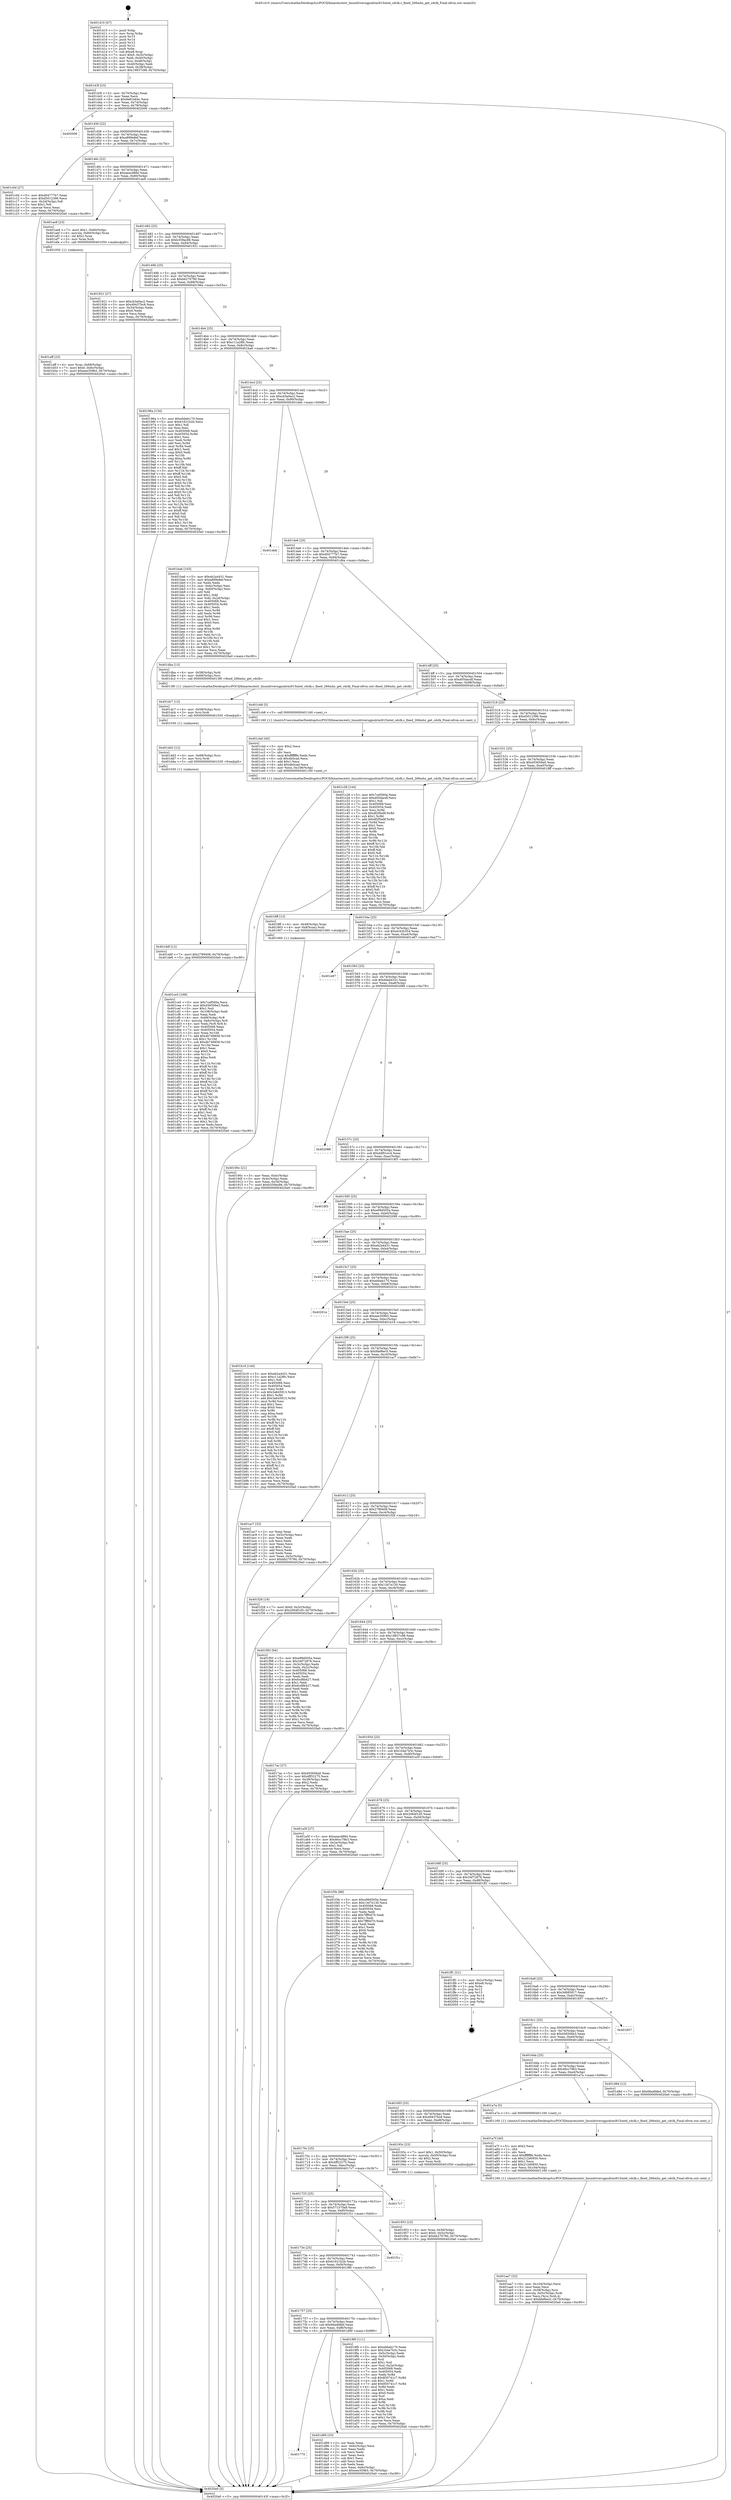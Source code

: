 digraph "0x401410" {
  label = "0x401410 (/mnt/c/Users/mathe/Desktop/tcc/POCII/binaries/extr_linuxdriversgpudrmi915intel_cdclk.c_fixed_266mhz_get_cdclk_Final-ollvm.out::main(0))"
  labelloc = "t"
  node[shape=record]

  Entry [label="",width=0.3,height=0.3,shape=circle,fillcolor=black,style=filled]
  "0x40143f" [label="{
     0x40143f [23]\l
     | [instrs]\l
     &nbsp;&nbsp;0x40143f \<+3\>: mov -0x70(%rbp),%eax\l
     &nbsp;&nbsp;0x401442 \<+2\>: mov %eax,%ecx\l
     &nbsp;&nbsp;0x401444 \<+6\>: sub $0x9e81b64c,%ecx\l
     &nbsp;&nbsp;0x40144a \<+3\>: mov %eax,-0x74(%rbp)\l
     &nbsp;&nbsp;0x40144d \<+3\>: mov %ecx,-0x78(%rbp)\l
     &nbsp;&nbsp;0x401450 \<+6\>: je 0000000000402006 \<main+0xbf6\>\l
  }"]
  "0x402006" [label="{
     0x402006\l
  }", style=dashed]
  "0x401456" [label="{
     0x401456 [22]\l
     | [instrs]\l
     &nbsp;&nbsp;0x401456 \<+5\>: jmp 000000000040145b \<main+0x4b\>\l
     &nbsp;&nbsp;0x40145b \<+3\>: mov -0x74(%rbp),%eax\l
     &nbsp;&nbsp;0x40145e \<+5\>: sub $0xa899e8ef,%eax\l
     &nbsp;&nbsp;0x401463 \<+3\>: mov %eax,-0x7c(%rbp)\l
     &nbsp;&nbsp;0x401466 \<+6\>: je 0000000000401c0d \<main+0x7fd\>\l
  }"]
  Exit [label="",width=0.3,height=0.3,shape=circle,fillcolor=black,style=filled,peripheries=2]
  "0x401c0d" [label="{
     0x401c0d [27]\l
     | [instrs]\l
     &nbsp;&nbsp;0x401c0d \<+5\>: mov $0xd04777b7,%eax\l
     &nbsp;&nbsp;0x401c12 \<+5\>: mov $0xd5012396,%ecx\l
     &nbsp;&nbsp;0x401c17 \<+3\>: mov -0x2d(%rbp),%dl\l
     &nbsp;&nbsp;0x401c1a \<+3\>: test $0x1,%dl\l
     &nbsp;&nbsp;0x401c1d \<+3\>: cmovne %ecx,%eax\l
     &nbsp;&nbsp;0x401c20 \<+3\>: mov %eax,-0x70(%rbp)\l
     &nbsp;&nbsp;0x401c23 \<+5\>: jmp 00000000004020a0 \<main+0xc90\>\l
  }"]
  "0x40146c" [label="{
     0x40146c [22]\l
     | [instrs]\l
     &nbsp;&nbsp;0x40146c \<+5\>: jmp 0000000000401471 \<main+0x61\>\l
     &nbsp;&nbsp;0x401471 \<+3\>: mov -0x74(%rbp),%eax\l
     &nbsp;&nbsp;0x401474 \<+5\>: sub $0xaeacd884,%eax\l
     &nbsp;&nbsp;0x401479 \<+3\>: mov %eax,-0x80(%rbp)\l
     &nbsp;&nbsp;0x40147c \<+6\>: je 0000000000401ae8 \<main+0x6d8\>\l
  }"]
  "0x401ddf" [label="{
     0x401ddf [12]\l
     | [instrs]\l
     &nbsp;&nbsp;0x401ddf \<+7\>: movl $0x2789408,-0x70(%rbp)\l
     &nbsp;&nbsp;0x401de6 \<+5\>: jmp 00000000004020a0 \<main+0xc90\>\l
  }"]
  "0x401ae8" [label="{
     0x401ae8 [23]\l
     | [instrs]\l
     &nbsp;&nbsp;0x401ae8 \<+7\>: movl $0x1,-0x60(%rbp)\l
     &nbsp;&nbsp;0x401aef \<+4\>: movslq -0x60(%rbp),%rax\l
     &nbsp;&nbsp;0x401af3 \<+4\>: shl $0x2,%rax\l
     &nbsp;&nbsp;0x401af7 \<+3\>: mov %rax,%rdi\l
     &nbsp;&nbsp;0x401afa \<+5\>: call 0000000000401050 \<malloc@plt\>\l
     | [calls]\l
     &nbsp;&nbsp;0x401050 \{1\} (unknown)\l
  }"]
  "0x401482" [label="{
     0x401482 [25]\l
     | [instrs]\l
     &nbsp;&nbsp;0x401482 \<+5\>: jmp 0000000000401487 \<main+0x77\>\l
     &nbsp;&nbsp;0x401487 \<+3\>: mov -0x74(%rbp),%eax\l
     &nbsp;&nbsp;0x40148a \<+5\>: sub $0xb359ac86,%eax\l
     &nbsp;&nbsp;0x40148f \<+6\>: mov %eax,-0x84(%rbp)\l
     &nbsp;&nbsp;0x401495 \<+6\>: je 0000000000401921 \<main+0x511\>\l
  }"]
  "0x401dd3" [label="{
     0x401dd3 [12]\l
     | [instrs]\l
     &nbsp;&nbsp;0x401dd3 \<+4\>: mov -0x68(%rbp),%rsi\l
     &nbsp;&nbsp;0x401dd7 \<+3\>: mov %rsi,%rdi\l
     &nbsp;&nbsp;0x401dda \<+5\>: call 0000000000401030 \<free@plt\>\l
     | [calls]\l
     &nbsp;&nbsp;0x401030 \{1\} (unknown)\l
  }"]
  "0x401921" [label="{
     0x401921 [27]\l
     | [instrs]\l
     &nbsp;&nbsp;0x401921 \<+5\>: mov $0xcb3a0ac2,%eax\l
     &nbsp;&nbsp;0x401926 \<+5\>: mov $0x49437bc8,%ecx\l
     &nbsp;&nbsp;0x40192b \<+3\>: mov -0x34(%rbp),%edx\l
     &nbsp;&nbsp;0x40192e \<+3\>: cmp $0x0,%edx\l
     &nbsp;&nbsp;0x401931 \<+3\>: cmove %ecx,%eax\l
     &nbsp;&nbsp;0x401934 \<+3\>: mov %eax,-0x70(%rbp)\l
     &nbsp;&nbsp;0x401937 \<+5\>: jmp 00000000004020a0 \<main+0xc90\>\l
  }"]
  "0x40149b" [label="{
     0x40149b [25]\l
     | [instrs]\l
     &nbsp;&nbsp;0x40149b \<+5\>: jmp 00000000004014a0 \<main+0x90\>\l
     &nbsp;&nbsp;0x4014a0 \<+3\>: mov -0x74(%rbp),%eax\l
     &nbsp;&nbsp;0x4014a3 \<+5\>: sub $0xbb270780,%eax\l
     &nbsp;&nbsp;0x4014a8 \<+6\>: mov %eax,-0x88(%rbp)\l
     &nbsp;&nbsp;0x4014ae \<+6\>: je 000000000040196a \<main+0x55a\>\l
  }"]
  "0x401dc7" [label="{
     0x401dc7 [12]\l
     | [instrs]\l
     &nbsp;&nbsp;0x401dc7 \<+4\>: mov -0x58(%rbp),%rsi\l
     &nbsp;&nbsp;0x401dcb \<+3\>: mov %rsi,%rdi\l
     &nbsp;&nbsp;0x401dce \<+5\>: call 0000000000401030 \<free@plt\>\l
     | [calls]\l
     &nbsp;&nbsp;0x401030 \{1\} (unknown)\l
  }"]
  "0x40196a" [label="{
     0x40196a [134]\l
     | [instrs]\l
     &nbsp;&nbsp;0x40196a \<+5\>: mov $0xebbeb170,%eax\l
     &nbsp;&nbsp;0x40196f \<+5\>: mov $0x61621b2b,%ecx\l
     &nbsp;&nbsp;0x401974 \<+2\>: mov $0x1,%dl\l
     &nbsp;&nbsp;0x401976 \<+2\>: xor %esi,%esi\l
     &nbsp;&nbsp;0x401978 \<+7\>: mov 0x405068,%edi\l
     &nbsp;&nbsp;0x40197f \<+8\>: mov 0x405054,%r8d\l
     &nbsp;&nbsp;0x401987 \<+3\>: sub $0x1,%esi\l
     &nbsp;&nbsp;0x40198a \<+3\>: mov %edi,%r9d\l
     &nbsp;&nbsp;0x40198d \<+3\>: add %esi,%r9d\l
     &nbsp;&nbsp;0x401990 \<+4\>: imul %r9d,%edi\l
     &nbsp;&nbsp;0x401994 \<+3\>: and $0x1,%edi\l
     &nbsp;&nbsp;0x401997 \<+3\>: cmp $0x0,%edi\l
     &nbsp;&nbsp;0x40199a \<+4\>: sete %r10b\l
     &nbsp;&nbsp;0x40199e \<+4\>: cmp $0xa,%r8d\l
     &nbsp;&nbsp;0x4019a2 \<+4\>: setl %r11b\l
     &nbsp;&nbsp;0x4019a6 \<+3\>: mov %r10b,%bl\l
     &nbsp;&nbsp;0x4019a9 \<+3\>: xor $0xff,%bl\l
     &nbsp;&nbsp;0x4019ac \<+3\>: mov %r11b,%r14b\l
     &nbsp;&nbsp;0x4019af \<+4\>: xor $0xff,%r14b\l
     &nbsp;&nbsp;0x4019b3 \<+3\>: xor $0x0,%dl\l
     &nbsp;&nbsp;0x4019b6 \<+3\>: mov %bl,%r15b\l
     &nbsp;&nbsp;0x4019b9 \<+4\>: and $0x0,%r15b\l
     &nbsp;&nbsp;0x4019bd \<+3\>: and %dl,%r10b\l
     &nbsp;&nbsp;0x4019c0 \<+3\>: mov %r14b,%r12b\l
     &nbsp;&nbsp;0x4019c3 \<+4\>: and $0x0,%r12b\l
     &nbsp;&nbsp;0x4019c7 \<+3\>: and %dl,%r11b\l
     &nbsp;&nbsp;0x4019ca \<+3\>: or %r10b,%r15b\l
     &nbsp;&nbsp;0x4019cd \<+3\>: or %r11b,%r12b\l
     &nbsp;&nbsp;0x4019d0 \<+3\>: xor %r12b,%r15b\l
     &nbsp;&nbsp;0x4019d3 \<+3\>: or %r14b,%bl\l
     &nbsp;&nbsp;0x4019d6 \<+3\>: xor $0xff,%bl\l
     &nbsp;&nbsp;0x4019d9 \<+3\>: or $0x0,%dl\l
     &nbsp;&nbsp;0x4019dc \<+2\>: and %dl,%bl\l
     &nbsp;&nbsp;0x4019de \<+3\>: or %bl,%r15b\l
     &nbsp;&nbsp;0x4019e1 \<+4\>: test $0x1,%r15b\l
     &nbsp;&nbsp;0x4019e5 \<+3\>: cmovne %ecx,%eax\l
     &nbsp;&nbsp;0x4019e8 \<+3\>: mov %eax,-0x70(%rbp)\l
     &nbsp;&nbsp;0x4019eb \<+5\>: jmp 00000000004020a0 \<main+0xc90\>\l
  }"]
  "0x4014b4" [label="{
     0x4014b4 [25]\l
     | [instrs]\l
     &nbsp;&nbsp;0x4014b4 \<+5\>: jmp 00000000004014b9 \<main+0xa9\>\l
     &nbsp;&nbsp;0x4014b9 \<+3\>: mov -0x74(%rbp),%eax\l
     &nbsp;&nbsp;0x4014bc \<+5\>: sub $0xc11a28fc,%eax\l
     &nbsp;&nbsp;0x4014c1 \<+6\>: mov %eax,-0x8c(%rbp)\l
     &nbsp;&nbsp;0x4014c7 \<+6\>: je 0000000000401ba6 \<main+0x796\>\l
  }"]
  "0x401770" [label="{
     0x401770\l
  }", style=dashed]
  "0x401ba6" [label="{
     0x401ba6 [103]\l
     | [instrs]\l
     &nbsp;&nbsp;0x401ba6 \<+5\>: mov $0xeb2a4431,%eax\l
     &nbsp;&nbsp;0x401bab \<+5\>: mov $0xa899e8ef,%ecx\l
     &nbsp;&nbsp;0x401bb0 \<+2\>: xor %edx,%edx\l
     &nbsp;&nbsp;0x401bb2 \<+3\>: mov -0x6c(%rbp),%esi\l
     &nbsp;&nbsp;0x401bb5 \<+3\>: cmp -0x60(%rbp),%esi\l
     &nbsp;&nbsp;0x401bb8 \<+4\>: setl %dil\l
     &nbsp;&nbsp;0x401bbc \<+4\>: and $0x1,%dil\l
     &nbsp;&nbsp;0x401bc0 \<+4\>: mov %dil,-0x2d(%rbp)\l
     &nbsp;&nbsp;0x401bc4 \<+7\>: mov 0x405068,%esi\l
     &nbsp;&nbsp;0x401bcb \<+8\>: mov 0x405054,%r8d\l
     &nbsp;&nbsp;0x401bd3 \<+3\>: sub $0x1,%edx\l
     &nbsp;&nbsp;0x401bd6 \<+3\>: mov %esi,%r9d\l
     &nbsp;&nbsp;0x401bd9 \<+3\>: add %edx,%r9d\l
     &nbsp;&nbsp;0x401bdc \<+4\>: imul %r9d,%esi\l
     &nbsp;&nbsp;0x401be0 \<+3\>: and $0x1,%esi\l
     &nbsp;&nbsp;0x401be3 \<+3\>: cmp $0x0,%esi\l
     &nbsp;&nbsp;0x401be6 \<+4\>: sete %dil\l
     &nbsp;&nbsp;0x401bea \<+4\>: cmp $0xa,%r8d\l
     &nbsp;&nbsp;0x401bee \<+4\>: setl %r10b\l
     &nbsp;&nbsp;0x401bf2 \<+3\>: mov %dil,%r11b\l
     &nbsp;&nbsp;0x401bf5 \<+3\>: and %r10b,%r11b\l
     &nbsp;&nbsp;0x401bf8 \<+3\>: xor %r10b,%dil\l
     &nbsp;&nbsp;0x401bfb \<+3\>: or %dil,%r11b\l
     &nbsp;&nbsp;0x401bfe \<+4\>: test $0x1,%r11b\l
     &nbsp;&nbsp;0x401c02 \<+3\>: cmovne %ecx,%eax\l
     &nbsp;&nbsp;0x401c05 \<+3\>: mov %eax,-0x70(%rbp)\l
     &nbsp;&nbsp;0x401c08 \<+5\>: jmp 00000000004020a0 \<main+0xc90\>\l
  }"]
  "0x4014cd" [label="{
     0x4014cd [25]\l
     | [instrs]\l
     &nbsp;&nbsp;0x4014cd \<+5\>: jmp 00000000004014d2 \<main+0xc2\>\l
     &nbsp;&nbsp;0x4014d2 \<+3\>: mov -0x74(%rbp),%eax\l
     &nbsp;&nbsp;0x4014d5 \<+5\>: sub $0xcb3a0ac2,%eax\l
     &nbsp;&nbsp;0x4014da \<+6\>: mov %eax,-0x90(%rbp)\l
     &nbsp;&nbsp;0x4014e0 \<+6\>: je 0000000000401deb \<main+0x9db\>\l
  }"]
  "0x401d99" [label="{
     0x401d99 [33]\l
     | [instrs]\l
     &nbsp;&nbsp;0x401d99 \<+2\>: xor %eax,%eax\l
     &nbsp;&nbsp;0x401d9b \<+3\>: mov -0x6c(%rbp),%ecx\l
     &nbsp;&nbsp;0x401d9e \<+2\>: mov %eax,%edx\l
     &nbsp;&nbsp;0x401da0 \<+2\>: sub %ecx,%edx\l
     &nbsp;&nbsp;0x401da2 \<+2\>: mov %eax,%ecx\l
     &nbsp;&nbsp;0x401da4 \<+3\>: sub $0x1,%ecx\l
     &nbsp;&nbsp;0x401da7 \<+2\>: add %ecx,%edx\l
     &nbsp;&nbsp;0x401da9 \<+2\>: sub %edx,%eax\l
     &nbsp;&nbsp;0x401dab \<+3\>: mov %eax,-0x6c(%rbp)\l
     &nbsp;&nbsp;0x401dae \<+7\>: movl $0xeee359b5,-0x70(%rbp)\l
     &nbsp;&nbsp;0x401db5 \<+5\>: jmp 00000000004020a0 \<main+0xc90\>\l
  }"]
  "0x401deb" [label="{
     0x401deb\l
  }", style=dashed]
  "0x4014e6" [label="{
     0x4014e6 [25]\l
     | [instrs]\l
     &nbsp;&nbsp;0x4014e6 \<+5\>: jmp 00000000004014eb \<main+0xdb\>\l
     &nbsp;&nbsp;0x4014eb \<+3\>: mov -0x74(%rbp),%eax\l
     &nbsp;&nbsp;0x4014ee \<+5\>: sub $0xd04777b7,%eax\l
     &nbsp;&nbsp;0x4014f3 \<+6\>: mov %eax,-0x94(%rbp)\l
     &nbsp;&nbsp;0x4014f9 \<+6\>: je 0000000000401dba \<main+0x9aa\>\l
  }"]
  "0x401ce5" [label="{
     0x401ce5 [168]\l
     | [instrs]\l
     &nbsp;&nbsp;0x401ce5 \<+5\>: mov $0x7cef560a,%ecx\l
     &nbsp;&nbsp;0x401cea \<+5\>: mov $0x456506e3,%edx\l
     &nbsp;&nbsp;0x401cef \<+3\>: mov $0x1,%sil\l
     &nbsp;&nbsp;0x401cf2 \<+6\>: mov -0x108(%rbp),%edi\l
     &nbsp;&nbsp;0x401cf8 \<+3\>: imul %eax,%edi\l
     &nbsp;&nbsp;0x401cfb \<+4\>: mov -0x68(%rbp),%r8\l
     &nbsp;&nbsp;0x401cff \<+4\>: movslq -0x6c(%rbp),%r9\l
     &nbsp;&nbsp;0x401d03 \<+4\>: mov %edi,(%r8,%r9,4)\l
     &nbsp;&nbsp;0x401d07 \<+7\>: mov 0x405068,%eax\l
     &nbsp;&nbsp;0x401d0e \<+7\>: mov 0x405054,%edi\l
     &nbsp;&nbsp;0x401d15 \<+3\>: mov %eax,%r10d\l
     &nbsp;&nbsp;0x401d18 \<+7\>: add $0x4b749858,%r10d\l
     &nbsp;&nbsp;0x401d1f \<+4\>: sub $0x1,%r10d\l
     &nbsp;&nbsp;0x401d23 \<+7\>: sub $0x4b749858,%r10d\l
     &nbsp;&nbsp;0x401d2a \<+4\>: imul %r10d,%eax\l
     &nbsp;&nbsp;0x401d2e \<+3\>: and $0x1,%eax\l
     &nbsp;&nbsp;0x401d31 \<+3\>: cmp $0x0,%eax\l
     &nbsp;&nbsp;0x401d34 \<+4\>: sete %r11b\l
     &nbsp;&nbsp;0x401d38 \<+3\>: cmp $0xa,%edi\l
     &nbsp;&nbsp;0x401d3b \<+3\>: setl %bl\l
     &nbsp;&nbsp;0x401d3e \<+3\>: mov %r11b,%r14b\l
     &nbsp;&nbsp;0x401d41 \<+4\>: xor $0xff,%r14b\l
     &nbsp;&nbsp;0x401d45 \<+3\>: mov %bl,%r15b\l
     &nbsp;&nbsp;0x401d48 \<+4\>: xor $0xff,%r15b\l
     &nbsp;&nbsp;0x401d4c \<+4\>: xor $0x1,%sil\l
     &nbsp;&nbsp;0x401d50 \<+3\>: mov %r14b,%r12b\l
     &nbsp;&nbsp;0x401d53 \<+4\>: and $0xff,%r12b\l
     &nbsp;&nbsp;0x401d57 \<+3\>: and %sil,%r11b\l
     &nbsp;&nbsp;0x401d5a \<+3\>: mov %r15b,%r13b\l
     &nbsp;&nbsp;0x401d5d \<+4\>: and $0xff,%r13b\l
     &nbsp;&nbsp;0x401d61 \<+3\>: and %sil,%bl\l
     &nbsp;&nbsp;0x401d64 \<+3\>: or %r11b,%r12b\l
     &nbsp;&nbsp;0x401d67 \<+3\>: or %bl,%r13b\l
     &nbsp;&nbsp;0x401d6a \<+3\>: xor %r13b,%r12b\l
     &nbsp;&nbsp;0x401d6d \<+3\>: or %r15b,%r14b\l
     &nbsp;&nbsp;0x401d70 \<+4\>: xor $0xff,%r14b\l
     &nbsp;&nbsp;0x401d74 \<+4\>: or $0x1,%sil\l
     &nbsp;&nbsp;0x401d78 \<+3\>: and %sil,%r14b\l
     &nbsp;&nbsp;0x401d7b \<+3\>: or %r14b,%r12b\l
     &nbsp;&nbsp;0x401d7e \<+4\>: test $0x1,%r12b\l
     &nbsp;&nbsp;0x401d82 \<+3\>: cmovne %edx,%ecx\l
     &nbsp;&nbsp;0x401d85 \<+3\>: mov %ecx,-0x70(%rbp)\l
     &nbsp;&nbsp;0x401d88 \<+5\>: jmp 00000000004020a0 \<main+0xc90\>\l
  }"]
  "0x401dba" [label="{
     0x401dba [13]\l
     | [instrs]\l
     &nbsp;&nbsp;0x401dba \<+4\>: mov -0x58(%rbp),%rdi\l
     &nbsp;&nbsp;0x401dbe \<+4\>: mov -0x68(%rbp),%rsi\l
     &nbsp;&nbsp;0x401dc2 \<+5\>: call 00000000004013f0 \<fixed_266mhz_get_cdclk\>\l
     | [calls]\l
     &nbsp;&nbsp;0x4013f0 \{1\} (/mnt/c/Users/mathe/Desktop/tcc/POCII/binaries/extr_linuxdriversgpudrmi915intel_cdclk.c_fixed_266mhz_get_cdclk_Final-ollvm.out::fixed_266mhz_get_cdclk)\l
  }"]
  "0x4014ff" [label="{
     0x4014ff [25]\l
     | [instrs]\l
     &nbsp;&nbsp;0x4014ff \<+5\>: jmp 0000000000401504 \<main+0xf4\>\l
     &nbsp;&nbsp;0x401504 \<+3\>: mov -0x74(%rbp),%eax\l
     &nbsp;&nbsp;0x401507 \<+5\>: sub $0xd05dacdf,%eax\l
     &nbsp;&nbsp;0x40150c \<+6\>: mov %eax,-0x98(%rbp)\l
     &nbsp;&nbsp;0x401512 \<+6\>: je 0000000000401cb8 \<main+0x8a8\>\l
  }"]
  "0x401cbd" [label="{
     0x401cbd [40]\l
     | [instrs]\l
     &nbsp;&nbsp;0x401cbd \<+5\>: mov $0x2,%ecx\l
     &nbsp;&nbsp;0x401cc2 \<+1\>: cltd\l
     &nbsp;&nbsp;0x401cc3 \<+2\>: idiv %ecx\l
     &nbsp;&nbsp;0x401cc5 \<+6\>: imul $0xfffffffe,%edx,%ecx\l
     &nbsp;&nbsp;0x401ccb \<+6\>: sub $0x4b0cad,%ecx\l
     &nbsp;&nbsp;0x401cd1 \<+3\>: add $0x1,%ecx\l
     &nbsp;&nbsp;0x401cd4 \<+6\>: add $0x4b0cad,%ecx\l
     &nbsp;&nbsp;0x401cda \<+6\>: mov %ecx,-0x108(%rbp)\l
     &nbsp;&nbsp;0x401ce0 \<+5\>: call 0000000000401160 \<next_i\>\l
     | [calls]\l
     &nbsp;&nbsp;0x401160 \{1\} (/mnt/c/Users/mathe/Desktop/tcc/POCII/binaries/extr_linuxdriversgpudrmi915intel_cdclk.c_fixed_266mhz_get_cdclk_Final-ollvm.out::next_i)\l
  }"]
  "0x401cb8" [label="{
     0x401cb8 [5]\l
     | [instrs]\l
     &nbsp;&nbsp;0x401cb8 \<+5\>: call 0000000000401160 \<next_i\>\l
     | [calls]\l
     &nbsp;&nbsp;0x401160 \{1\} (/mnt/c/Users/mathe/Desktop/tcc/POCII/binaries/extr_linuxdriversgpudrmi915intel_cdclk.c_fixed_266mhz_get_cdclk_Final-ollvm.out::next_i)\l
  }"]
  "0x401518" [label="{
     0x401518 [25]\l
     | [instrs]\l
     &nbsp;&nbsp;0x401518 \<+5\>: jmp 000000000040151d \<main+0x10d\>\l
     &nbsp;&nbsp;0x40151d \<+3\>: mov -0x74(%rbp),%eax\l
     &nbsp;&nbsp;0x401520 \<+5\>: sub $0xd5012396,%eax\l
     &nbsp;&nbsp;0x401525 \<+6\>: mov %eax,-0x9c(%rbp)\l
     &nbsp;&nbsp;0x40152b \<+6\>: je 0000000000401c28 \<main+0x818\>\l
  }"]
  "0x401aff" [label="{
     0x401aff [23]\l
     | [instrs]\l
     &nbsp;&nbsp;0x401aff \<+4\>: mov %rax,-0x68(%rbp)\l
     &nbsp;&nbsp;0x401b03 \<+7\>: movl $0x0,-0x6c(%rbp)\l
     &nbsp;&nbsp;0x401b0a \<+7\>: movl $0xeee359b5,-0x70(%rbp)\l
     &nbsp;&nbsp;0x401b11 \<+5\>: jmp 00000000004020a0 \<main+0xc90\>\l
  }"]
  "0x401c28" [label="{
     0x401c28 [144]\l
     | [instrs]\l
     &nbsp;&nbsp;0x401c28 \<+5\>: mov $0x7cef560a,%eax\l
     &nbsp;&nbsp;0x401c2d \<+5\>: mov $0xd05dacdf,%ecx\l
     &nbsp;&nbsp;0x401c32 \<+2\>: mov $0x1,%dl\l
     &nbsp;&nbsp;0x401c34 \<+7\>: mov 0x405068,%esi\l
     &nbsp;&nbsp;0x401c3b \<+7\>: mov 0x405054,%edi\l
     &nbsp;&nbsp;0x401c42 \<+3\>: mov %esi,%r8d\l
     &nbsp;&nbsp;0x401c45 \<+7\>: sub $0xdf2f0a9f,%r8d\l
     &nbsp;&nbsp;0x401c4c \<+4\>: sub $0x1,%r8d\l
     &nbsp;&nbsp;0x401c50 \<+7\>: add $0xdf2f0a9f,%r8d\l
     &nbsp;&nbsp;0x401c57 \<+4\>: imul %r8d,%esi\l
     &nbsp;&nbsp;0x401c5b \<+3\>: and $0x1,%esi\l
     &nbsp;&nbsp;0x401c5e \<+3\>: cmp $0x0,%esi\l
     &nbsp;&nbsp;0x401c61 \<+4\>: sete %r9b\l
     &nbsp;&nbsp;0x401c65 \<+3\>: cmp $0xa,%edi\l
     &nbsp;&nbsp;0x401c68 \<+4\>: setl %r10b\l
     &nbsp;&nbsp;0x401c6c \<+3\>: mov %r9b,%r11b\l
     &nbsp;&nbsp;0x401c6f \<+4\>: xor $0xff,%r11b\l
     &nbsp;&nbsp;0x401c73 \<+3\>: mov %r10b,%bl\l
     &nbsp;&nbsp;0x401c76 \<+3\>: xor $0xff,%bl\l
     &nbsp;&nbsp;0x401c79 \<+3\>: xor $0x0,%dl\l
     &nbsp;&nbsp;0x401c7c \<+3\>: mov %r11b,%r14b\l
     &nbsp;&nbsp;0x401c7f \<+4\>: and $0x0,%r14b\l
     &nbsp;&nbsp;0x401c83 \<+3\>: and %dl,%r9b\l
     &nbsp;&nbsp;0x401c86 \<+3\>: mov %bl,%r15b\l
     &nbsp;&nbsp;0x401c89 \<+4\>: and $0x0,%r15b\l
     &nbsp;&nbsp;0x401c8d \<+3\>: and %dl,%r10b\l
     &nbsp;&nbsp;0x401c90 \<+3\>: or %r9b,%r14b\l
     &nbsp;&nbsp;0x401c93 \<+3\>: or %r10b,%r15b\l
     &nbsp;&nbsp;0x401c96 \<+3\>: xor %r15b,%r14b\l
     &nbsp;&nbsp;0x401c99 \<+3\>: or %bl,%r11b\l
     &nbsp;&nbsp;0x401c9c \<+4\>: xor $0xff,%r11b\l
     &nbsp;&nbsp;0x401ca0 \<+3\>: or $0x0,%dl\l
     &nbsp;&nbsp;0x401ca3 \<+3\>: and %dl,%r11b\l
     &nbsp;&nbsp;0x401ca6 \<+3\>: or %r11b,%r14b\l
     &nbsp;&nbsp;0x401ca9 \<+4\>: test $0x1,%r14b\l
     &nbsp;&nbsp;0x401cad \<+3\>: cmovne %ecx,%eax\l
     &nbsp;&nbsp;0x401cb0 \<+3\>: mov %eax,-0x70(%rbp)\l
     &nbsp;&nbsp;0x401cb3 \<+5\>: jmp 00000000004020a0 \<main+0xc90\>\l
  }"]
  "0x401531" [label="{
     0x401531 [25]\l
     | [instrs]\l
     &nbsp;&nbsp;0x401531 \<+5\>: jmp 0000000000401536 \<main+0x126\>\l
     &nbsp;&nbsp;0x401536 \<+3\>: mov -0x74(%rbp),%eax\l
     &nbsp;&nbsp;0x401539 \<+5\>: sub $0xd55656a0,%eax\l
     &nbsp;&nbsp;0x40153e \<+6\>: mov %eax,-0xa0(%rbp)\l
     &nbsp;&nbsp;0x401544 \<+6\>: je 00000000004018ff \<main+0x4ef\>\l
  }"]
  "0x401aa7" [label="{
     0x401aa7 [32]\l
     | [instrs]\l
     &nbsp;&nbsp;0x401aa7 \<+6\>: mov -0x104(%rbp),%ecx\l
     &nbsp;&nbsp;0x401aad \<+3\>: imul %eax,%ecx\l
     &nbsp;&nbsp;0x401ab0 \<+4\>: mov -0x58(%rbp),%rsi\l
     &nbsp;&nbsp;0x401ab4 \<+4\>: movslq -0x5c(%rbp),%rdi\l
     &nbsp;&nbsp;0x401ab8 \<+3\>: mov %ecx,(%rsi,%rdi,4)\l
     &nbsp;&nbsp;0x401abb \<+7\>: movl $0xfdef6ec5,-0x70(%rbp)\l
     &nbsp;&nbsp;0x401ac2 \<+5\>: jmp 00000000004020a0 \<main+0xc90\>\l
  }"]
  "0x4018ff" [label="{
     0x4018ff [13]\l
     | [instrs]\l
     &nbsp;&nbsp;0x4018ff \<+4\>: mov -0x48(%rbp),%rax\l
     &nbsp;&nbsp;0x401903 \<+4\>: mov 0x8(%rax),%rdi\l
     &nbsp;&nbsp;0x401907 \<+5\>: call 0000000000401060 \<atoi@plt\>\l
     | [calls]\l
     &nbsp;&nbsp;0x401060 \{1\} (unknown)\l
  }"]
  "0x40154a" [label="{
     0x40154a [25]\l
     | [instrs]\l
     &nbsp;&nbsp;0x40154a \<+5\>: jmp 000000000040154f \<main+0x13f\>\l
     &nbsp;&nbsp;0x40154f \<+3\>: mov -0x74(%rbp),%eax\l
     &nbsp;&nbsp;0x401552 \<+5\>: sub $0xdc42b354,%eax\l
     &nbsp;&nbsp;0x401557 \<+6\>: mov %eax,-0xa4(%rbp)\l
     &nbsp;&nbsp;0x40155d \<+6\>: je 0000000000401e87 \<main+0xa77\>\l
  }"]
  "0x401a7f" [label="{
     0x401a7f [40]\l
     | [instrs]\l
     &nbsp;&nbsp;0x401a7f \<+5\>: mov $0x2,%ecx\l
     &nbsp;&nbsp;0x401a84 \<+1\>: cltd\l
     &nbsp;&nbsp;0x401a85 \<+2\>: idiv %ecx\l
     &nbsp;&nbsp;0x401a87 \<+6\>: imul $0xfffffffe,%edx,%ecx\l
     &nbsp;&nbsp;0x401a8d \<+6\>: sub $0x212d0950,%ecx\l
     &nbsp;&nbsp;0x401a93 \<+3\>: add $0x1,%ecx\l
     &nbsp;&nbsp;0x401a96 \<+6\>: add $0x212d0950,%ecx\l
     &nbsp;&nbsp;0x401a9c \<+6\>: mov %ecx,-0x104(%rbp)\l
     &nbsp;&nbsp;0x401aa2 \<+5\>: call 0000000000401160 \<next_i\>\l
     | [calls]\l
     &nbsp;&nbsp;0x401160 \{1\} (/mnt/c/Users/mathe/Desktop/tcc/POCII/binaries/extr_linuxdriversgpudrmi915intel_cdclk.c_fixed_266mhz_get_cdclk_Final-ollvm.out::next_i)\l
  }"]
  "0x401e87" [label="{
     0x401e87\l
  }", style=dashed]
  "0x401563" [label="{
     0x401563 [25]\l
     | [instrs]\l
     &nbsp;&nbsp;0x401563 \<+5\>: jmp 0000000000401568 \<main+0x158\>\l
     &nbsp;&nbsp;0x401568 \<+3\>: mov -0x74(%rbp),%eax\l
     &nbsp;&nbsp;0x40156b \<+5\>: sub $0xddab432c,%eax\l
     &nbsp;&nbsp;0x401570 \<+6\>: mov %eax,-0xa8(%rbp)\l
     &nbsp;&nbsp;0x401576 \<+6\>: je 0000000000402088 \<main+0xc78\>\l
  }"]
  "0x401757" [label="{
     0x401757 [25]\l
     | [instrs]\l
     &nbsp;&nbsp;0x401757 \<+5\>: jmp 000000000040175c \<main+0x34c\>\l
     &nbsp;&nbsp;0x40175c \<+3\>: mov -0x74(%rbp),%eax\l
     &nbsp;&nbsp;0x40175f \<+5\>: sub $0x66adfdbd,%eax\l
     &nbsp;&nbsp;0x401764 \<+6\>: mov %eax,-0xf8(%rbp)\l
     &nbsp;&nbsp;0x40176a \<+6\>: je 0000000000401d99 \<main+0x989\>\l
  }"]
  "0x402088" [label="{
     0x402088\l
  }", style=dashed]
  "0x40157c" [label="{
     0x40157c [25]\l
     | [instrs]\l
     &nbsp;&nbsp;0x40157c \<+5\>: jmp 0000000000401581 \<main+0x171\>\l
     &nbsp;&nbsp;0x401581 \<+3\>: mov -0x74(%rbp),%eax\l
     &nbsp;&nbsp;0x401584 \<+5\>: sub $0xddf01ec4,%eax\l
     &nbsp;&nbsp;0x401589 \<+6\>: mov %eax,-0xac(%rbp)\l
     &nbsp;&nbsp;0x40158f \<+6\>: je 00000000004018f3 \<main+0x4e3\>\l
  }"]
  "0x4019f0" [label="{
     0x4019f0 [111]\l
     | [instrs]\l
     &nbsp;&nbsp;0x4019f0 \<+5\>: mov $0xebbeb170,%eax\l
     &nbsp;&nbsp;0x4019f5 \<+5\>: mov $0x1b4e7b3c,%ecx\l
     &nbsp;&nbsp;0x4019fa \<+3\>: mov -0x5c(%rbp),%edx\l
     &nbsp;&nbsp;0x4019fd \<+3\>: cmp -0x50(%rbp),%edx\l
     &nbsp;&nbsp;0x401a00 \<+4\>: setl %sil\l
     &nbsp;&nbsp;0x401a04 \<+4\>: and $0x1,%sil\l
     &nbsp;&nbsp;0x401a08 \<+4\>: mov %sil,-0x2e(%rbp)\l
     &nbsp;&nbsp;0x401a0c \<+7\>: mov 0x405068,%edx\l
     &nbsp;&nbsp;0x401a13 \<+7\>: mov 0x405054,%edi\l
     &nbsp;&nbsp;0x401a1a \<+3\>: mov %edx,%r8d\l
     &nbsp;&nbsp;0x401a1d \<+7\>: sub $0x850741c7,%r8d\l
     &nbsp;&nbsp;0x401a24 \<+4\>: sub $0x1,%r8d\l
     &nbsp;&nbsp;0x401a28 \<+7\>: add $0x850741c7,%r8d\l
     &nbsp;&nbsp;0x401a2f \<+4\>: imul %r8d,%edx\l
     &nbsp;&nbsp;0x401a33 \<+3\>: and $0x1,%edx\l
     &nbsp;&nbsp;0x401a36 \<+3\>: cmp $0x0,%edx\l
     &nbsp;&nbsp;0x401a39 \<+4\>: sete %sil\l
     &nbsp;&nbsp;0x401a3d \<+3\>: cmp $0xa,%edi\l
     &nbsp;&nbsp;0x401a40 \<+4\>: setl %r9b\l
     &nbsp;&nbsp;0x401a44 \<+3\>: mov %sil,%r10b\l
     &nbsp;&nbsp;0x401a47 \<+3\>: and %r9b,%r10b\l
     &nbsp;&nbsp;0x401a4a \<+3\>: xor %r9b,%sil\l
     &nbsp;&nbsp;0x401a4d \<+3\>: or %sil,%r10b\l
     &nbsp;&nbsp;0x401a50 \<+4\>: test $0x1,%r10b\l
     &nbsp;&nbsp;0x401a54 \<+3\>: cmovne %ecx,%eax\l
     &nbsp;&nbsp;0x401a57 \<+3\>: mov %eax,-0x70(%rbp)\l
     &nbsp;&nbsp;0x401a5a \<+5\>: jmp 00000000004020a0 \<main+0xc90\>\l
  }"]
  "0x4018f3" [label="{
     0x4018f3\l
  }", style=dashed]
  "0x401595" [label="{
     0x401595 [25]\l
     | [instrs]\l
     &nbsp;&nbsp;0x401595 \<+5\>: jmp 000000000040159a \<main+0x18a\>\l
     &nbsp;&nbsp;0x40159a \<+3\>: mov -0x74(%rbp),%eax\l
     &nbsp;&nbsp;0x40159d \<+5\>: sub $0xe99d505a,%eax\l
     &nbsp;&nbsp;0x4015a2 \<+6\>: mov %eax,-0xb0(%rbp)\l
     &nbsp;&nbsp;0x4015a8 \<+6\>: je 0000000000402099 \<main+0xc89\>\l
  }"]
  "0x40173e" [label="{
     0x40173e [25]\l
     | [instrs]\l
     &nbsp;&nbsp;0x40173e \<+5\>: jmp 0000000000401743 \<main+0x333\>\l
     &nbsp;&nbsp;0x401743 \<+3\>: mov -0x74(%rbp),%eax\l
     &nbsp;&nbsp;0x401746 \<+5\>: sub $0x61621b2b,%eax\l
     &nbsp;&nbsp;0x40174b \<+6\>: mov %eax,-0xf4(%rbp)\l
     &nbsp;&nbsp;0x401751 \<+6\>: je 00000000004019f0 \<main+0x5e0\>\l
  }"]
  "0x402099" [label="{
     0x402099\l
  }", style=dashed]
  "0x4015ae" [label="{
     0x4015ae [25]\l
     | [instrs]\l
     &nbsp;&nbsp;0x4015ae \<+5\>: jmp 00000000004015b3 \<main+0x1a3\>\l
     &nbsp;&nbsp;0x4015b3 \<+3\>: mov -0x74(%rbp),%eax\l
     &nbsp;&nbsp;0x4015b6 \<+5\>: sub $0xeb2a4431,%eax\l
     &nbsp;&nbsp;0x4015bb \<+6\>: mov %eax,-0xb4(%rbp)\l
     &nbsp;&nbsp;0x4015c1 \<+6\>: je 000000000040202a \<main+0xc1a\>\l
  }"]
  "0x401f1c" [label="{
     0x401f1c\l
  }", style=dashed]
  "0x40202a" [label="{
     0x40202a\l
  }", style=dashed]
  "0x4015c7" [label="{
     0x4015c7 [25]\l
     | [instrs]\l
     &nbsp;&nbsp;0x4015c7 \<+5\>: jmp 00000000004015cc \<main+0x1bc\>\l
     &nbsp;&nbsp;0x4015cc \<+3\>: mov -0x74(%rbp),%eax\l
     &nbsp;&nbsp;0x4015cf \<+5\>: sub $0xebbeb170,%eax\l
     &nbsp;&nbsp;0x4015d4 \<+6\>: mov %eax,-0xb8(%rbp)\l
     &nbsp;&nbsp;0x4015da \<+6\>: je 000000000040201e \<main+0xc0e\>\l
  }"]
  "0x401725" [label="{
     0x401725 [25]\l
     | [instrs]\l
     &nbsp;&nbsp;0x401725 \<+5\>: jmp 000000000040172a \<main+0x31a\>\l
     &nbsp;&nbsp;0x40172a \<+3\>: mov -0x74(%rbp),%eax\l
     &nbsp;&nbsp;0x40172d \<+5\>: sub $0x571570a9,%eax\l
     &nbsp;&nbsp;0x401732 \<+6\>: mov %eax,-0xf0(%rbp)\l
     &nbsp;&nbsp;0x401738 \<+6\>: je 0000000000401f1c \<main+0xb0c\>\l
  }"]
  "0x40201e" [label="{
     0x40201e\l
  }", style=dashed]
  "0x4015e0" [label="{
     0x4015e0 [25]\l
     | [instrs]\l
     &nbsp;&nbsp;0x4015e0 \<+5\>: jmp 00000000004015e5 \<main+0x1d5\>\l
     &nbsp;&nbsp;0x4015e5 \<+3\>: mov -0x74(%rbp),%eax\l
     &nbsp;&nbsp;0x4015e8 \<+5\>: sub $0xeee359b5,%eax\l
     &nbsp;&nbsp;0x4015ed \<+6\>: mov %eax,-0xbc(%rbp)\l
     &nbsp;&nbsp;0x4015f3 \<+6\>: je 0000000000401b16 \<main+0x706\>\l
  }"]
  "0x4017c7" [label="{
     0x4017c7\l
  }", style=dashed]
  "0x401b16" [label="{
     0x401b16 [144]\l
     | [instrs]\l
     &nbsp;&nbsp;0x401b16 \<+5\>: mov $0xeb2a4431,%eax\l
     &nbsp;&nbsp;0x401b1b \<+5\>: mov $0xc11a28fc,%ecx\l
     &nbsp;&nbsp;0x401b20 \<+2\>: mov $0x1,%dl\l
     &nbsp;&nbsp;0x401b22 \<+7\>: mov 0x405068,%esi\l
     &nbsp;&nbsp;0x401b29 \<+7\>: mov 0x405054,%edi\l
     &nbsp;&nbsp;0x401b30 \<+3\>: mov %esi,%r8d\l
     &nbsp;&nbsp;0x401b33 \<+7\>: sub $0x3a645913,%r8d\l
     &nbsp;&nbsp;0x401b3a \<+4\>: sub $0x1,%r8d\l
     &nbsp;&nbsp;0x401b3e \<+7\>: add $0x3a645913,%r8d\l
     &nbsp;&nbsp;0x401b45 \<+4\>: imul %r8d,%esi\l
     &nbsp;&nbsp;0x401b49 \<+3\>: and $0x1,%esi\l
     &nbsp;&nbsp;0x401b4c \<+3\>: cmp $0x0,%esi\l
     &nbsp;&nbsp;0x401b4f \<+4\>: sete %r9b\l
     &nbsp;&nbsp;0x401b53 \<+3\>: cmp $0xa,%edi\l
     &nbsp;&nbsp;0x401b56 \<+4\>: setl %r10b\l
     &nbsp;&nbsp;0x401b5a \<+3\>: mov %r9b,%r11b\l
     &nbsp;&nbsp;0x401b5d \<+4\>: xor $0xff,%r11b\l
     &nbsp;&nbsp;0x401b61 \<+3\>: mov %r10b,%bl\l
     &nbsp;&nbsp;0x401b64 \<+3\>: xor $0xff,%bl\l
     &nbsp;&nbsp;0x401b67 \<+3\>: xor $0x0,%dl\l
     &nbsp;&nbsp;0x401b6a \<+3\>: mov %r11b,%r14b\l
     &nbsp;&nbsp;0x401b6d \<+4\>: and $0x0,%r14b\l
     &nbsp;&nbsp;0x401b71 \<+3\>: and %dl,%r9b\l
     &nbsp;&nbsp;0x401b74 \<+3\>: mov %bl,%r15b\l
     &nbsp;&nbsp;0x401b77 \<+4\>: and $0x0,%r15b\l
     &nbsp;&nbsp;0x401b7b \<+3\>: and %dl,%r10b\l
     &nbsp;&nbsp;0x401b7e \<+3\>: or %r9b,%r14b\l
     &nbsp;&nbsp;0x401b81 \<+3\>: or %r10b,%r15b\l
     &nbsp;&nbsp;0x401b84 \<+3\>: xor %r15b,%r14b\l
     &nbsp;&nbsp;0x401b87 \<+3\>: or %bl,%r11b\l
     &nbsp;&nbsp;0x401b8a \<+4\>: xor $0xff,%r11b\l
     &nbsp;&nbsp;0x401b8e \<+3\>: or $0x0,%dl\l
     &nbsp;&nbsp;0x401b91 \<+3\>: and %dl,%r11b\l
     &nbsp;&nbsp;0x401b94 \<+3\>: or %r11b,%r14b\l
     &nbsp;&nbsp;0x401b97 \<+4\>: test $0x1,%r14b\l
     &nbsp;&nbsp;0x401b9b \<+3\>: cmovne %ecx,%eax\l
     &nbsp;&nbsp;0x401b9e \<+3\>: mov %eax,-0x70(%rbp)\l
     &nbsp;&nbsp;0x401ba1 \<+5\>: jmp 00000000004020a0 \<main+0xc90\>\l
  }"]
  "0x4015f9" [label="{
     0x4015f9 [25]\l
     | [instrs]\l
     &nbsp;&nbsp;0x4015f9 \<+5\>: jmp 00000000004015fe \<main+0x1ee\>\l
     &nbsp;&nbsp;0x4015fe \<+3\>: mov -0x74(%rbp),%eax\l
     &nbsp;&nbsp;0x401601 \<+5\>: sub $0xfdef6ec5,%eax\l
     &nbsp;&nbsp;0x401606 \<+6\>: mov %eax,-0xc0(%rbp)\l
     &nbsp;&nbsp;0x40160c \<+6\>: je 0000000000401ac7 \<main+0x6b7\>\l
  }"]
  "0x401953" [label="{
     0x401953 [23]\l
     | [instrs]\l
     &nbsp;&nbsp;0x401953 \<+4\>: mov %rax,-0x58(%rbp)\l
     &nbsp;&nbsp;0x401957 \<+7\>: movl $0x0,-0x5c(%rbp)\l
     &nbsp;&nbsp;0x40195e \<+7\>: movl $0xbb270780,-0x70(%rbp)\l
     &nbsp;&nbsp;0x401965 \<+5\>: jmp 00000000004020a0 \<main+0xc90\>\l
  }"]
  "0x401ac7" [label="{
     0x401ac7 [33]\l
     | [instrs]\l
     &nbsp;&nbsp;0x401ac7 \<+2\>: xor %eax,%eax\l
     &nbsp;&nbsp;0x401ac9 \<+3\>: mov -0x5c(%rbp),%ecx\l
     &nbsp;&nbsp;0x401acc \<+2\>: mov %eax,%edx\l
     &nbsp;&nbsp;0x401ace \<+2\>: sub %ecx,%edx\l
     &nbsp;&nbsp;0x401ad0 \<+2\>: mov %eax,%ecx\l
     &nbsp;&nbsp;0x401ad2 \<+3\>: sub $0x1,%ecx\l
     &nbsp;&nbsp;0x401ad5 \<+2\>: add %ecx,%edx\l
     &nbsp;&nbsp;0x401ad7 \<+2\>: sub %edx,%eax\l
     &nbsp;&nbsp;0x401ad9 \<+3\>: mov %eax,-0x5c(%rbp)\l
     &nbsp;&nbsp;0x401adc \<+7\>: movl $0xbb270780,-0x70(%rbp)\l
     &nbsp;&nbsp;0x401ae3 \<+5\>: jmp 00000000004020a0 \<main+0xc90\>\l
  }"]
  "0x401612" [label="{
     0x401612 [25]\l
     | [instrs]\l
     &nbsp;&nbsp;0x401612 \<+5\>: jmp 0000000000401617 \<main+0x207\>\l
     &nbsp;&nbsp;0x401617 \<+3\>: mov -0x74(%rbp),%eax\l
     &nbsp;&nbsp;0x40161a \<+5\>: sub $0x2789408,%eax\l
     &nbsp;&nbsp;0x40161f \<+6\>: mov %eax,-0xc4(%rbp)\l
     &nbsp;&nbsp;0x401625 \<+6\>: je 0000000000401f28 \<main+0xb18\>\l
  }"]
  "0x40170c" [label="{
     0x40170c [25]\l
     | [instrs]\l
     &nbsp;&nbsp;0x40170c \<+5\>: jmp 0000000000401711 \<main+0x301\>\l
     &nbsp;&nbsp;0x401711 \<+3\>: mov -0x74(%rbp),%eax\l
     &nbsp;&nbsp;0x401714 \<+5\>: sub $0x4ff32275,%eax\l
     &nbsp;&nbsp;0x401719 \<+6\>: mov %eax,-0xec(%rbp)\l
     &nbsp;&nbsp;0x40171f \<+6\>: je 00000000004017c7 \<main+0x3b7\>\l
  }"]
  "0x401f28" [label="{
     0x401f28 [19]\l
     | [instrs]\l
     &nbsp;&nbsp;0x401f28 \<+7\>: movl $0x0,-0x3c(%rbp)\l
     &nbsp;&nbsp;0x401f2f \<+7\>: movl $0x2064f1d5,-0x70(%rbp)\l
     &nbsp;&nbsp;0x401f36 \<+5\>: jmp 00000000004020a0 \<main+0xc90\>\l
  }"]
  "0x40162b" [label="{
     0x40162b [25]\l
     | [instrs]\l
     &nbsp;&nbsp;0x40162b \<+5\>: jmp 0000000000401630 \<main+0x220\>\l
     &nbsp;&nbsp;0x401630 \<+3\>: mov -0x74(%rbp),%eax\l
     &nbsp;&nbsp;0x401633 \<+5\>: sub $0x13d7e130,%eax\l
     &nbsp;&nbsp;0x401638 \<+6\>: mov %eax,-0xc8(%rbp)\l
     &nbsp;&nbsp;0x40163e \<+6\>: je 0000000000401f93 \<main+0xb83\>\l
  }"]
  "0x40193c" [label="{
     0x40193c [23]\l
     | [instrs]\l
     &nbsp;&nbsp;0x40193c \<+7\>: movl $0x1,-0x50(%rbp)\l
     &nbsp;&nbsp;0x401943 \<+4\>: movslq -0x50(%rbp),%rax\l
     &nbsp;&nbsp;0x401947 \<+4\>: shl $0x2,%rax\l
     &nbsp;&nbsp;0x40194b \<+3\>: mov %rax,%rdi\l
     &nbsp;&nbsp;0x40194e \<+5\>: call 0000000000401050 \<malloc@plt\>\l
     | [calls]\l
     &nbsp;&nbsp;0x401050 \{1\} (unknown)\l
  }"]
  "0x401f93" [label="{
     0x401f93 [94]\l
     | [instrs]\l
     &nbsp;&nbsp;0x401f93 \<+5\>: mov $0xe99d505a,%eax\l
     &nbsp;&nbsp;0x401f98 \<+5\>: mov $0x34f72878,%ecx\l
     &nbsp;&nbsp;0x401f9d \<+3\>: mov -0x3c(%rbp),%edx\l
     &nbsp;&nbsp;0x401fa0 \<+3\>: mov %edx,-0x2c(%rbp)\l
     &nbsp;&nbsp;0x401fa3 \<+7\>: mov 0x405068,%edx\l
     &nbsp;&nbsp;0x401faa \<+7\>: mov 0x405054,%esi\l
     &nbsp;&nbsp;0x401fb1 \<+2\>: mov %edx,%edi\l
     &nbsp;&nbsp;0x401fb3 \<+6\>: sub $0x6cd8b427,%edi\l
     &nbsp;&nbsp;0x401fb9 \<+3\>: sub $0x1,%edi\l
     &nbsp;&nbsp;0x401fbc \<+6\>: add $0x6cd8b427,%edi\l
     &nbsp;&nbsp;0x401fc2 \<+3\>: imul %edi,%edx\l
     &nbsp;&nbsp;0x401fc5 \<+3\>: and $0x1,%edx\l
     &nbsp;&nbsp;0x401fc8 \<+3\>: cmp $0x0,%edx\l
     &nbsp;&nbsp;0x401fcb \<+4\>: sete %r8b\l
     &nbsp;&nbsp;0x401fcf \<+3\>: cmp $0xa,%esi\l
     &nbsp;&nbsp;0x401fd2 \<+4\>: setl %r9b\l
     &nbsp;&nbsp;0x401fd6 \<+3\>: mov %r8b,%r10b\l
     &nbsp;&nbsp;0x401fd9 \<+3\>: and %r9b,%r10b\l
     &nbsp;&nbsp;0x401fdc \<+3\>: xor %r9b,%r8b\l
     &nbsp;&nbsp;0x401fdf \<+3\>: or %r8b,%r10b\l
     &nbsp;&nbsp;0x401fe2 \<+4\>: test $0x1,%r10b\l
     &nbsp;&nbsp;0x401fe6 \<+3\>: cmovne %ecx,%eax\l
     &nbsp;&nbsp;0x401fe9 \<+3\>: mov %eax,-0x70(%rbp)\l
     &nbsp;&nbsp;0x401fec \<+5\>: jmp 00000000004020a0 \<main+0xc90\>\l
  }"]
  "0x401644" [label="{
     0x401644 [25]\l
     | [instrs]\l
     &nbsp;&nbsp;0x401644 \<+5\>: jmp 0000000000401649 \<main+0x239\>\l
     &nbsp;&nbsp;0x401649 \<+3\>: mov -0x74(%rbp),%eax\l
     &nbsp;&nbsp;0x40164c \<+5\>: sub $0x19837c98,%eax\l
     &nbsp;&nbsp;0x401651 \<+6\>: mov %eax,-0xcc(%rbp)\l
     &nbsp;&nbsp;0x401657 \<+6\>: je 00000000004017ac \<main+0x39c\>\l
  }"]
  "0x4016f3" [label="{
     0x4016f3 [25]\l
     | [instrs]\l
     &nbsp;&nbsp;0x4016f3 \<+5\>: jmp 00000000004016f8 \<main+0x2e8\>\l
     &nbsp;&nbsp;0x4016f8 \<+3\>: mov -0x74(%rbp),%eax\l
     &nbsp;&nbsp;0x4016fb \<+5\>: sub $0x49437bc8,%eax\l
     &nbsp;&nbsp;0x401700 \<+6\>: mov %eax,-0xe8(%rbp)\l
     &nbsp;&nbsp;0x401706 \<+6\>: je 000000000040193c \<main+0x52c\>\l
  }"]
  "0x4017ac" [label="{
     0x4017ac [27]\l
     | [instrs]\l
     &nbsp;&nbsp;0x4017ac \<+5\>: mov $0xd55656a0,%eax\l
     &nbsp;&nbsp;0x4017b1 \<+5\>: mov $0x4ff32275,%ecx\l
     &nbsp;&nbsp;0x4017b6 \<+3\>: mov -0x38(%rbp),%edx\l
     &nbsp;&nbsp;0x4017b9 \<+3\>: cmp $0x2,%edx\l
     &nbsp;&nbsp;0x4017bc \<+3\>: cmovne %ecx,%eax\l
     &nbsp;&nbsp;0x4017bf \<+3\>: mov %eax,-0x70(%rbp)\l
     &nbsp;&nbsp;0x4017c2 \<+5\>: jmp 00000000004020a0 \<main+0xc90\>\l
  }"]
  "0x40165d" [label="{
     0x40165d [25]\l
     | [instrs]\l
     &nbsp;&nbsp;0x40165d \<+5\>: jmp 0000000000401662 \<main+0x252\>\l
     &nbsp;&nbsp;0x401662 \<+3\>: mov -0x74(%rbp),%eax\l
     &nbsp;&nbsp;0x401665 \<+5\>: sub $0x1b4e7b3c,%eax\l
     &nbsp;&nbsp;0x40166a \<+6\>: mov %eax,-0xd0(%rbp)\l
     &nbsp;&nbsp;0x401670 \<+6\>: je 0000000000401a5f \<main+0x64f\>\l
  }"]
  "0x4020a0" [label="{
     0x4020a0 [5]\l
     | [instrs]\l
     &nbsp;&nbsp;0x4020a0 \<+5\>: jmp 000000000040143f \<main+0x2f\>\l
  }"]
  "0x401410" [label="{
     0x401410 [47]\l
     | [instrs]\l
     &nbsp;&nbsp;0x401410 \<+1\>: push %rbp\l
     &nbsp;&nbsp;0x401411 \<+3\>: mov %rsp,%rbp\l
     &nbsp;&nbsp;0x401414 \<+2\>: push %r15\l
     &nbsp;&nbsp;0x401416 \<+2\>: push %r14\l
     &nbsp;&nbsp;0x401418 \<+2\>: push %r13\l
     &nbsp;&nbsp;0x40141a \<+2\>: push %r12\l
     &nbsp;&nbsp;0x40141c \<+1\>: push %rbx\l
     &nbsp;&nbsp;0x40141d \<+7\>: sub $0xe8,%rsp\l
     &nbsp;&nbsp;0x401424 \<+7\>: movl $0x0,-0x3c(%rbp)\l
     &nbsp;&nbsp;0x40142b \<+3\>: mov %edi,-0x40(%rbp)\l
     &nbsp;&nbsp;0x40142e \<+4\>: mov %rsi,-0x48(%rbp)\l
     &nbsp;&nbsp;0x401432 \<+3\>: mov -0x40(%rbp),%edi\l
     &nbsp;&nbsp;0x401435 \<+3\>: mov %edi,-0x38(%rbp)\l
     &nbsp;&nbsp;0x401438 \<+7\>: movl $0x19837c98,-0x70(%rbp)\l
  }"]
  "0x40190c" [label="{
     0x40190c [21]\l
     | [instrs]\l
     &nbsp;&nbsp;0x40190c \<+3\>: mov %eax,-0x4c(%rbp)\l
     &nbsp;&nbsp;0x40190f \<+3\>: mov -0x4c(%rbp),%eax\l
     &nbsp;&nbsp;0x401912 \<+3\>: mov %eax,-0x34(%rbp)\l
     &nbsp;&nbsp;0x401915 \<+7\>: movl $0xb359ac86,-0x70(%rbp)\l
     &nbsp;&nbsp;0x40191c \<+5\>: jmp 00000000004020a0 \<main+0xc90\>\l
  }"]
  "0x401a7a" [label="{
     0x401a7a [5]\l
     | [instrs]\l
     &nbsp;&nbsp;0x401a7a \<+5\>: call 0000000000401160 \<next_i\>\l
     | [calls]\l
     &nbsp;&nbsp;0x401160 \{1\} (/mnt/c/Users/mathe/Desktop/tcc/POCII/binaries/extr_linuxdriversgpudrmi915intel_cdclk.c_fixed_266mhz_get_cdclk_Final-ollvm.out::next_i)\l
  }"]
  "0x401a5f" [label="{
     0x401a5f [27]\l
     | [instrs]\l
     &nbsp;&nbsp;0x401a5f \<+5\>: mov $0xaeacd884,%eax\l
     &nbsp;&nbsp;0x401a64 \<+5\>: mov $0x46cc79b3,%ecx\l
     &nbsp;&nbsp;0x401a69 \<+3\>: mov -0x2e(%rbp),%dl\l
     &nbsp;&nbsp;0x401a6c \<+3\>: test $0x1,%dl\l
     &nbsp;&nbsp;0x401a6f \<+3\>: cmovne %ecx,%eax\l
     &nbsp;&nbsp;0x401a72 \<+3\>: mov %eax,-0x70(%rbp)\l
     &nbsp;&nbsp;0x401a75 \<+5\>: jmp 00000000004020a0 \<main+0xc90\>\l
  }"]
  "0x401676" [label="{
     0x401676 [25]\l
     | [instrs]\l
     &nbsp;&nbsp;0x401676 \<+5\>: jmp 000000000040167b \<main+0x26b\>\l
     &nbsp;&nbsp;0x40167b \<+3\>: mov -0x74(%rbp),%eax\l
     &nbsp;&nbsp;0x40167e \<+5\>: sub $0x2064f1d5,%eax\l
     &nbsp;&nbsp;0x401683 \<+6\>: mov %eax,-0xd4(%rbp)\l
     &nbsp;&nbsp;0x401689 \<+6\>: je 0000000000401f3b \<main+0xb2b\>\l
  }"]
  "0x4016da" [label="{
     0x4016da [25]\l
     | [instrs]\l
     &nbsp;&nbsp;0x4016da \<+5\>: jmp 00000000004016df \<main+0x2cf\>\l
     &nbsp;&nbsp;0x4016df \<+3\>: mov -0x74(%rbp),%eax\l
     &nbsp;&nbsp;0x4016e2 \<+5\>: sub $0x46cc79b3,%eax\l
     &nbsp;&nbsp;0x4016e7 \<+6\>: mov %eax,-0xe4(%rbp)\l
     &nbsp;&nbsp;0x4016ed \<+6\>: je 0000000000401a7a \<main+0x66a\>\l
  }"]
  "0x401f3b" [label="{
     0x401f3b [88]\l
     | [instrs]\l
     &nbsp;&nbsp;0x401f3b \<+5\>: mov $0xe99d505a,%eax\l
     &nbsp;&nbsp;0x401f40 \<+5\>: mov $0x13d7e130,%ecx\l
     &nbsp;&nbsp;0x401f45 \<+7\>: mov 0x405068,%edx\l
     &nbsp;&nbsp;0x401f4c \<+7\>: mov 0x405054,%esi\l
     &nbsp;&nbsp;0x401f53 \<+2\>: mov %edx,%edi\l
     &nbsp;&nbsp;0x401f55 \<+6\>: add $0x7fff0d70,%edi\l
     &nbsp;&nbsp;0x401f5b \<+3\>: sub $0x1,%edi\l
     &nbsp;&nbsp;0x401f5e \<+6\>: sub $0x7fff0d70,%edi\l
     &nbsp;&nbsp;0x401f64 \<+3\>: imul %edi,%edx\l
     &nbsp;&nbsp;0x401f67 \<+3\>: and $0x1,%edx\l
     &nbsp;&nbsp;0x401f6a \<+3\>: cmp $0x0,%edx\l
     &nbsp;&nbsp;0x401f6d \<+4\>: sete %r8b\l
     &nbsp;&nbsp;0x401f71 \<+3\>: cmp $0xa,%esi\l
     &nbsp;&nbsp;0x401f74 \<+4\>: setl %r9b\l
     &nbsp;&nbsp;0x401f78 \<+3\>: mov %r8b,%r10b\l
     &nbsp;&nbsp;0x401f7b \<+3\>: and %r9b,%r10b\l
     &nbsp;&nbsp;0x401f7e \<+3\>: xor %r9b,%r8b\l
     &nbsp;&nbsp;0x401f81 \<+3\>: or %r8b,%r10b\l
     &nbsp;&nbsp;0x401f84 \<+4\>: test $0x1,%r10b\l
     &nbsp;&nbsp;0x401f88 \<+3\>: cmovne %ecx,%eax\l
     &nbsp;&nbsp;0x401f8b \<+3\>: mov %eax,-0x70(%rbp)\l
     &nbsp;&nbsp;0x401f8e \<+5\>: jmp 00000000004020a0 \<main+0xc90\>\l
  }"]
  "0x40168f" [label="{
     0x40168f [25]\l
     | [instrs]\l
     &nbsp;&nbsp;0x40168f \<+5\>: jmp 0000000000401694 \<main+0x284\>\l
     &nbsp;&nbsp;0x401694 \<+3\>: mov -0x74(%rbp),%eax\l
     &nbsp;&nbsp;0x401697 \<+5\>: sub $0x34f72878,%eax\l
     &nbsp;&nbsp;0x40169c \<+6\>: mov %eax,-0xd8(%rbp)\l
     &nbsp;&nbsp;0x4016a2 \<+6\>: je 0000000000401ff1 \<main+0xbe1\>\l
  }"]
  "0x401d8d" [label="{
     0x401d8d [12]\l
     | [instrs]\l
     &nbsp;&nbsp;0x401d8d \<+7\>: movl $0x66adfdbd,-0x70(%rbp)\l
     &nbsp;&nbsp;0x401d94 \<+5\>: jmp 00000000004020a0 \<main+0xc90\>\l
  }"]
  "0x401ff1" [label="{
     0x401ff1 [21]\l
     | [instrs]\l
     &nbsp;&nbsp;0x401ff1 \<+3\>: mov -0x2c(%rbp),%eax\l
     &nbsp;&nbsp;0x401ff4 \<+7\>: add $0xe8,%rsp\l
     &nbsp;&nbsp;0x401ffb \<+1\>: pop %rbx\l
     &nbsp;&nbsp;0x401ffc \<+2\>: pop %r12\l
     &nbsp;&nbsp;0x401ffe \<+2\>: pop %r13\l
     &nbsp;&nbsp;0x402000 \<+2\>: pop %r14\l
     &nbsp;&nbsp;0x402002 \<+2\>: pop %r15\l
     &nbsp;&nbsp;0x402004 \<+1\>: pop %rbp\l
     &nbsp;&nbsp;0x402005 \<+1\>: ret\l
  }"]
  "0x4016a8" [label="{
     0x4016a8 [25]\l
     | [instrs]\l
     &nbsp;&nbsp;0x4016a8 \<+5\>: jmp 00000000004016ad \<main+0x29d\>\l
     &nbsp;&nbsp;0x4016ad \<+3\>: mov -0x74(%rbp),%eax\l
     &nbsp;&nbsp;0x4016b0 \<+5\>: sub $0x3d685917,%eax\l
     &nbsp;&nbsp;0x4016b5 \<+6\>: mov %eax,-0xdc(%rbp)\l
     &nbsp;&nbsp;0x4016bb \<+6\>: je 0000000000401857 \<main+0x447\>\l
  }"]
  "0x4016c1" [label="{
     0x4016c1 [25]\l
     | [instrs]\l
     &nbsp;&nbsp;0x4016c1 \<+5\>: jmp 00000000004016c6 \<main+0x2b6\>\l
     &nbsp;&nbsp;0x4016c6 \<+3\>: mov -0x74(%rbp),%eax\l
     &nbsp;&nbsp;0x4016c9 \<+5\>: sub $0x456506e3,%eax\l
     &nbsp;&nbsp;0x4016ce \<+6\>: mov %eax,-0xe0(%rbp)\l
     &nbsp;&nbsp;0x4016d4 \<+6\>: je 0000000000401d8d \<main+0x97d\>\l
  }"]
  "0x401857" [label="{
     0x401857\l
  }", style=dashed]
  Entry -> "0x401410" [label=" 1"]
  "0x40143f" -> "0x402006" [label=" 0"]
  "0x40143f" -> "0x401456" [label=" 28"]
  "0x401ff1" -> Exit [label=" 1"]
  "0x401456" -> "0x401c0d" [label=" 2"]
  "0x401456" -> "0x40146c" [label=" 26"]
  "0x401f93" -> "0x4020a0" [label=" 1"]
  "0x40146c" -> "0x401ae8" [label=" 1"]
  "0x40146c" -> "0x401482" [label=" 25"]
  "0x401f3b" -> "0x4020a0" [label=" 1"]
  "0x401482" -> "0x401921" [label=" 1"]
  "0x401482" -> "0x40149b" [label=" 24"]
  "0x401f28" -> "0x4020a0" [label=" 1"]
  "0x40149b" -> "0x40196a" [label=" 2"]
  "0x40149b" -> "0x4014b4" [label=" 22"]
  "0x401ddf" -> "0x4020a0" [label=" 1"]
  "0x4014b4" -> "0x401ba6" [label=" 2"]
  "0x4014b4" -> "0x4014cd" [label=" 20"]
  "0x401dd3" -> "0x401ddf" [label=" 1"]
  "0x4014cd" -> "0x401deb" [label=" 0"]
  "0x4014cd" -> "0x4014e6" [label=" 20"]
  "0x401dc7" -> "0x401dd3" [label=" 1"]
  "0x4014e6" -> "0x401dba" [label=" 1"]
  "0x4014e6" -> "0x4014ff" [label=" 19"]
  "0x401d99" -> "0x4020a0" [label=" 1"]
  "0x4014ff" -> "0x401cb8" [label=" 1"]
  "0x4014ff" -> "0x401518" [label=" 18"]
  "0x401757" -> "0x401770" [label=" 0"]
  "0x401518" -> "0x401c28" [label=" 1"]
  "0x401518" -> "0x401531" [label=" 17"]
  "0x401757" -> "0x401d99" [label=" 1"]
  "0x401531" -> "0x4018ff" [label=" 1"]
  "0x401531" -> "0x40154a" [label=" 16"]
  "0x401dba" -> "0x401dc7" [label=" 1"]
  "0x40154a" -> "0x401e87" [label=" 0"]
  "0x40154a" -> "0x401563" [label=" 16"]
  "0x401d8d" -> "0x4020a0" [label=" 1"]
  "0x401563" -> "0x402088" [label=" 0"]
  "0x401563" -> "0x40157c" [label=" 16"]
  "0x401ce5" -> "0x4020a0" [label=" 1"]
  "0x40157c" -> "0x4018f3" [label=" 0"]
  "0x40157c" -> "0x401595" [label=" 16"]
  "0x401cbd" -> "0x401ce5" [label=" 1"]
  "0x401595" -> "0x402099" [label=" 0"]
  "0x401595" -> "0x4015ae" [label=" 16"]
  "0x401c28" -> "0x4020a0" [label=" 1"]
  "0x4015ae" -> "0x40202a" [label=" 0"]
  "0x4015ae" -> "0x4015c7" [label=" 16"]
  "0x401c0d" -> "0x4020a0" [label=" 2"]
  "0x4015c7" -> "0x40201e" [label=" 0"]
  "0x4015c7" -> "0x4015e0" [label=" 16"]
  "0x401b16" -> "0x4020a0" [label=" 2"]
  "0x4015e0" -> "0x401b16" [label=" 2"]
  "0x4015e0" -> "0x4015f9" [label=" 14"]
  "0x401aff" -> "0x4020a0" [label=" 1"]
  "0x4015f9" -> "0x401ac7" [label=" 1"]
  "0x4015f9" -> "0x401612" [label=" 13"]
  "0x401ac7" -> "0x4020a0" [label=" 1"]
  "0x401612" -> "0x401f28" [label=" 1"]
  "0x401612" -> "0x40162b" [label=" 12"]
  "0x401aa7" -> "0x4020a0" [label=" 1"]
  "0x40162b" -> "0x401f93" [label=" 1"]
  "0x40162b" -> "0x401644" [label=" 11"]
  "0x401a7f" -> "0x401aa7" [label=" 1"]
  "0x401644" -> "0x4017ac" [label=" 1"]
  "0x401644" -> "0x40165d" [label=" 10"]
  "0x4017ac" -> "0x4020a0" [label=" 1"]
  "0x401410" -> "0x40143f" [label=" 1"]
  "0x4020a0" -> "0x40143f" [label=" 27"]
  "0x4018ff" -> "0x40190c" [label=" 1"]
  "0x40190c" -> "0x4020a0" [label=" 1"]
  "0x401921" -> "0x4020a0" [label=" 1"]
  "0x401a5f" -> "0x4020a0" [label=" 2"]
  "0x40165d" -> "0x401a5f" [label=" 2"]
  "0x40165d" -> "0x401676" [label=" 8"]
  "0x4019f0" -> "0x4020a0" [label=" 2"]
  "0x401676" -> "0x401f3b" [label=" 1"]
  "0x401676" -> "0x40168f" [label=" 7"]
  "0x40173e" -> "0x4019f0" [label=" 2"]
  "0x40168f" -> "0x401ff1" [label=" 1"]
  "0x40168f" -> "0x4016a8" [label=" 6"]
  "0x401cb8" -> "0x401cbd" [label=" 1"]
  "0x4016a8" -> "0x401857" [label=" 0"]
  "0x4016a8" -> "0x4016c1" [label=" 6"]
  "0x401725" -> "0x40173e" [label=" 3"]
  "0x4016c1" -> "0x401d8d" [label=" 1"]
  "0x4016c1" -> "0x4016da" [label=" 5"]
  "0x40173e" -> "0x401757" [label=" 1"]
  "0x4016da" -> "0x401a7a" [label=" 1"]
  "0x4016da" -> "0x4016f3" [label=" 4"]
  "0x401a7a" -> "0x401a7f" [label=" 1"]
  "0x4016f3" -> "0x40193c" [label=" 1"]
  "0x4016f3" -> "0x40170c" [label=" 3"]
  "0x40193c" -> "0x401953" [label=" 1"]
  "0x401953" -> "0x4020a0" [label=" 1"]
  "0x40196a" -> "0x4020a0" [label=" 2"]
  "0x401ae8" -> "0x401aff" [label=" 1"]
  "0x40170c" -> "0x4017c7" [label=" 0"]
  "0x40170c" -> "0x401725" [label=" 3"]
  "0x401ba6" -> "0x4020a0" [label=" 2"]
  "0x401725" -> "0x401f1c" [label=" 0"]
}
